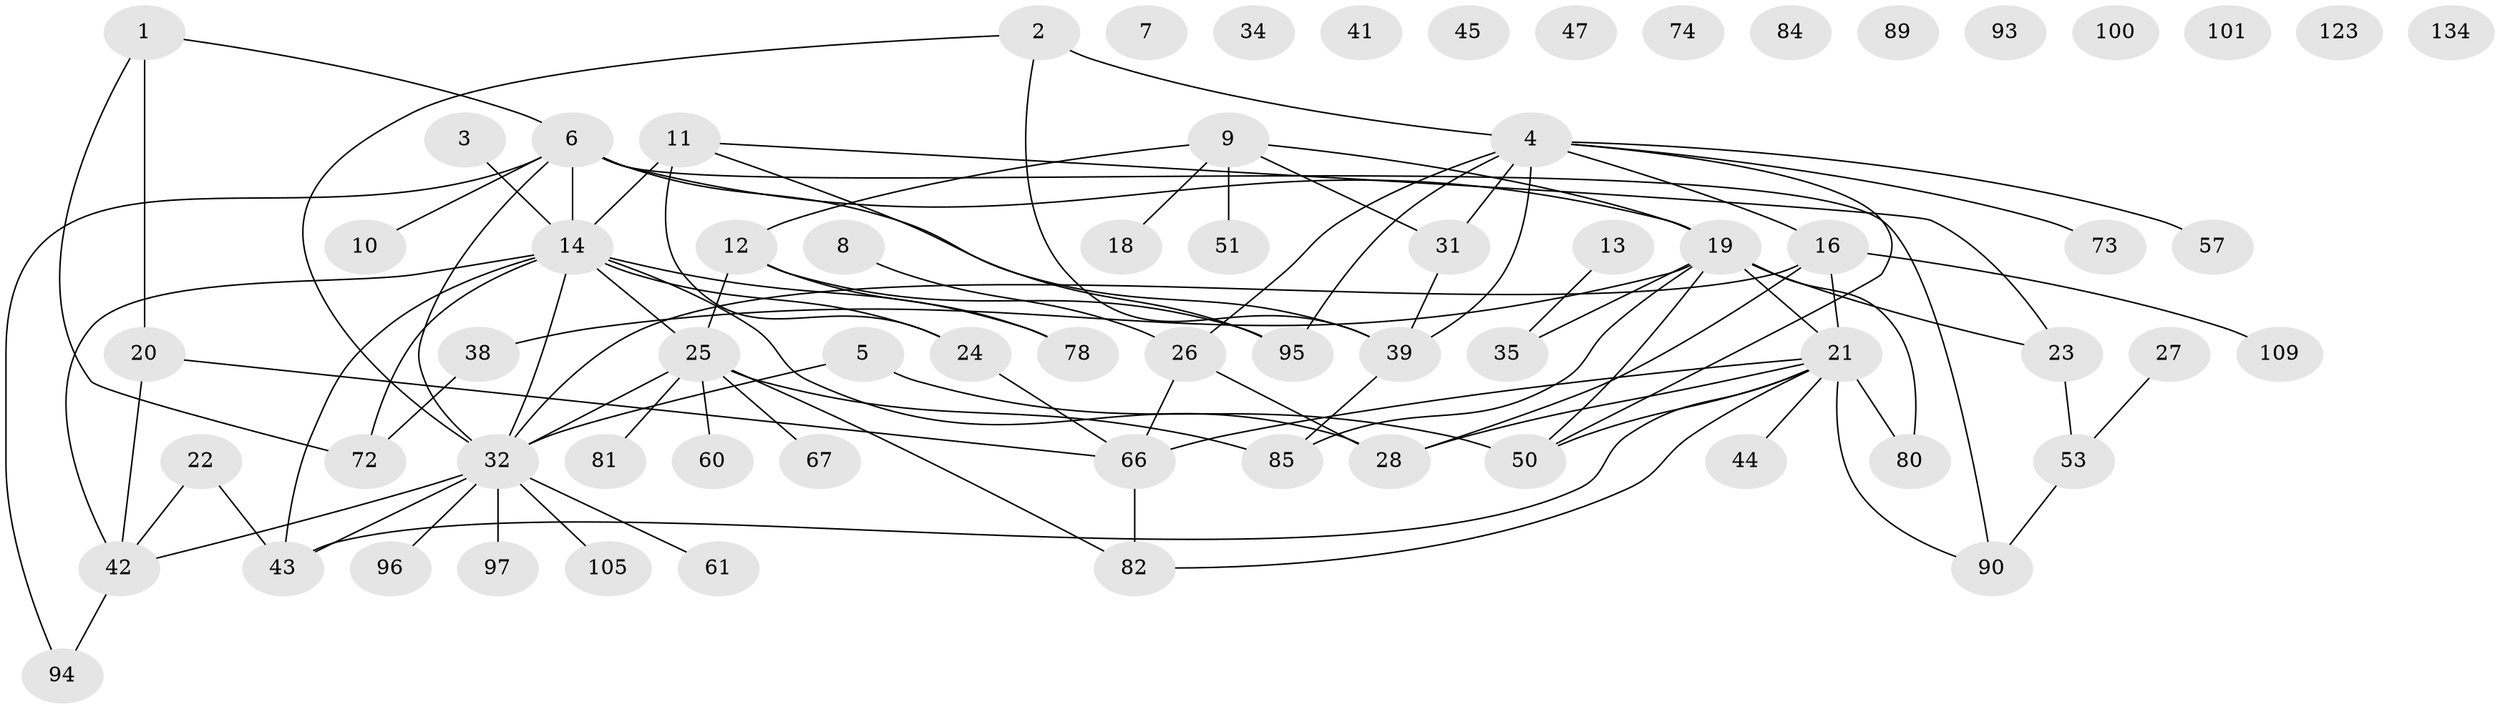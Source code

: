 // original degree distribution, {4: 0.125, 3: 0.25, 1: 0.19117647058823528, 6: 0.022058823529411766, 7: 0.007352941176470588, 0: 0.09558823529411764, 2: 0.22794117647058823, 5: 0.08088235294117647}
// Generated by graph-tools (version 1.1) at 2025/12/03/09/25 04:12:56]
// undirected, 68 vertices, 92 edges
graph export_dot {
graph [start="1"]
  node [color=gray90,style=filled];
  1 [super="+124+76"];
  2 [super="+75+88"];
  3;
  4 [super="+111+112+71+54"];
  5 [super="+62"];
  6 [super="+64+63+91"];
  7;
  8;
  9 [super="+17+83"];
  10;
  11 [super="+65+30"];
  12 [super="+15+131"];
  13 [super="+37"];
  14 [super="+106+40+102"];
  16;
  18;
  19 [super="+70+99"];
  20 [super="+33"];
  21 [super="+48+36"];
  22;
  23 [super="+125"];
  24;
  25 [super="+116+56+58"];
  26 [super="+87"];
  27;
  28 [super="+127+108+29"];
  31;
  32 [super="+55+113"];
  34;
  35;
  38;
  39 [super="+98+126"];
  41;
  42 [super="+46"];
  43 [super="+120+69+52"];
  44;
  45;
  47;
  50 [super="+135"];
  51;
  53 [super="+121+115"];
  57;
  60;
  61;
  66 [super="+129"];
  67;
  72 [super="+86+118"];
  73;
  74;
  78;
  80;
  81;
  82;
  84;
  85;
  89;
  90;
  93;
  94;
  95;
  96;
  97;
  100;
  101;
  105;
  109;
  123;
  134;
  1 -- 72;
  1 -- 6;
  1 -- 20;
  2 -- 32;
  2 -- 39;
  2 -- 4;
  3 -- 14;
  4 -- 26;
  4 -- 50;
  4 -- 73;
  4 -- 95;
  4 -- 16;
  4 -- 31;
  4 -- 39;
  4 -- 57;
  5 -- 32;
  5 -- 50;
  6 -- 90;
  6 -- 94;
  6 -- 10;
  6 -- 19 [weight=2];
  6 -- 14;
  6 -- 32;
  6 -- 39;
  8 -- 26;
  9 -- 51;
  9 -- 19;
  9 -- 18;
  9 -- 12;
  9 -- 31;
  11 -- 24;
  11 -- 95;
  11 -- 14 [weight=2];
  11 -- 23;
  12 -- 78;
  12 -- 95;
  12 -- 25;
  13 -- 35;
  14 -- 28 [weight=2];
  14 -- 24;
  14 -- 78;
  14 -- 32;
  14 -- 72;
  14 -- 42;
  14 -- 25 [weight=3];
  14 -- 43;
  16 -- 109;
  16 -- 32;
  16 -- 28;
  16 -- 21;
  19 -- 23 [weight=2];
  19 -- 50;
  19 -- 80;
  19 -- 35;
  19 -- 85;
  19 -- 38;
  19 -- 21;
  20 -- 66;
  20 -- 42;
  21 -- 66;
  21 -- 80;
  21 -- 28;
  21 -- 82;
  21 -- 50;
  21 -- 90;
  21 -- 43;
  21 -- 44;
  22 -- 42;
  22 -- 43;
  23 -- 53;
  24 -- 66;
  25 -- 81;
  25 -- 82;
  25 -- 67;
  25 -- 85;
  25 -- 32;
  25 -- 60;
  26 -- 28;
  26 -- 66;
  27 -- 53;
  31 -- 39;
  32 -- 96;
  32 -- 97;
  32 -- 42;
  32 -- 61;
  32 -- 105;
  32 -- 43;
  38 -- 72;
  39 -- 85;
  42 -- 94;
  53 -- 90;
  66 -- 82;
}

